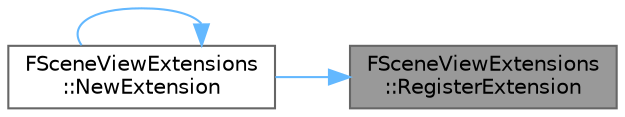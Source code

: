 digraph "FSceneViewExtensions::RegisterExtension"
{
 // INTERACTIVE_SVG=YES
 // LATEX_PDF_SIZE
  bgcolor="transparent";
  edge [fontname=Helvetica,fontsize=10,labelfontname=Helvetica,labelfontsize=10];
  node [fontname=Helvetica,fontsize=10,shape=box,height=0.2,width=0.4];
  rankdir="RL";
  Node1 [id="Node000001",label="FSceneViewExtensions\l::RegisterExtension",height=0.2,width=0.4,color="gray40", fillcolor="grey60", style="filled", fontcolor="black",tooltip=" "];
  Node1 -> Node2 [id="edge1_Node000001_Node000002",dir="back",color="steelblue1",style="solid",tooltip=" "];
  Node2 [id="Node000002",label="FSceneViewExtensions\l::NewExtension",height=0.2,width=0.4,color="grey40", fillcolor="white", style="filled",URL="$da/d04/classFSceneViewExtensions.html#a0275a262f1cf922da763df55e6d1ca4c",tooltip="Create a new extension of type ExtensionType."];
  Node2 -> Node2 [id="edge2_Node000002_Node000002",dir="back",color="steelblue1",style="solid",tooltip=" "];
}
